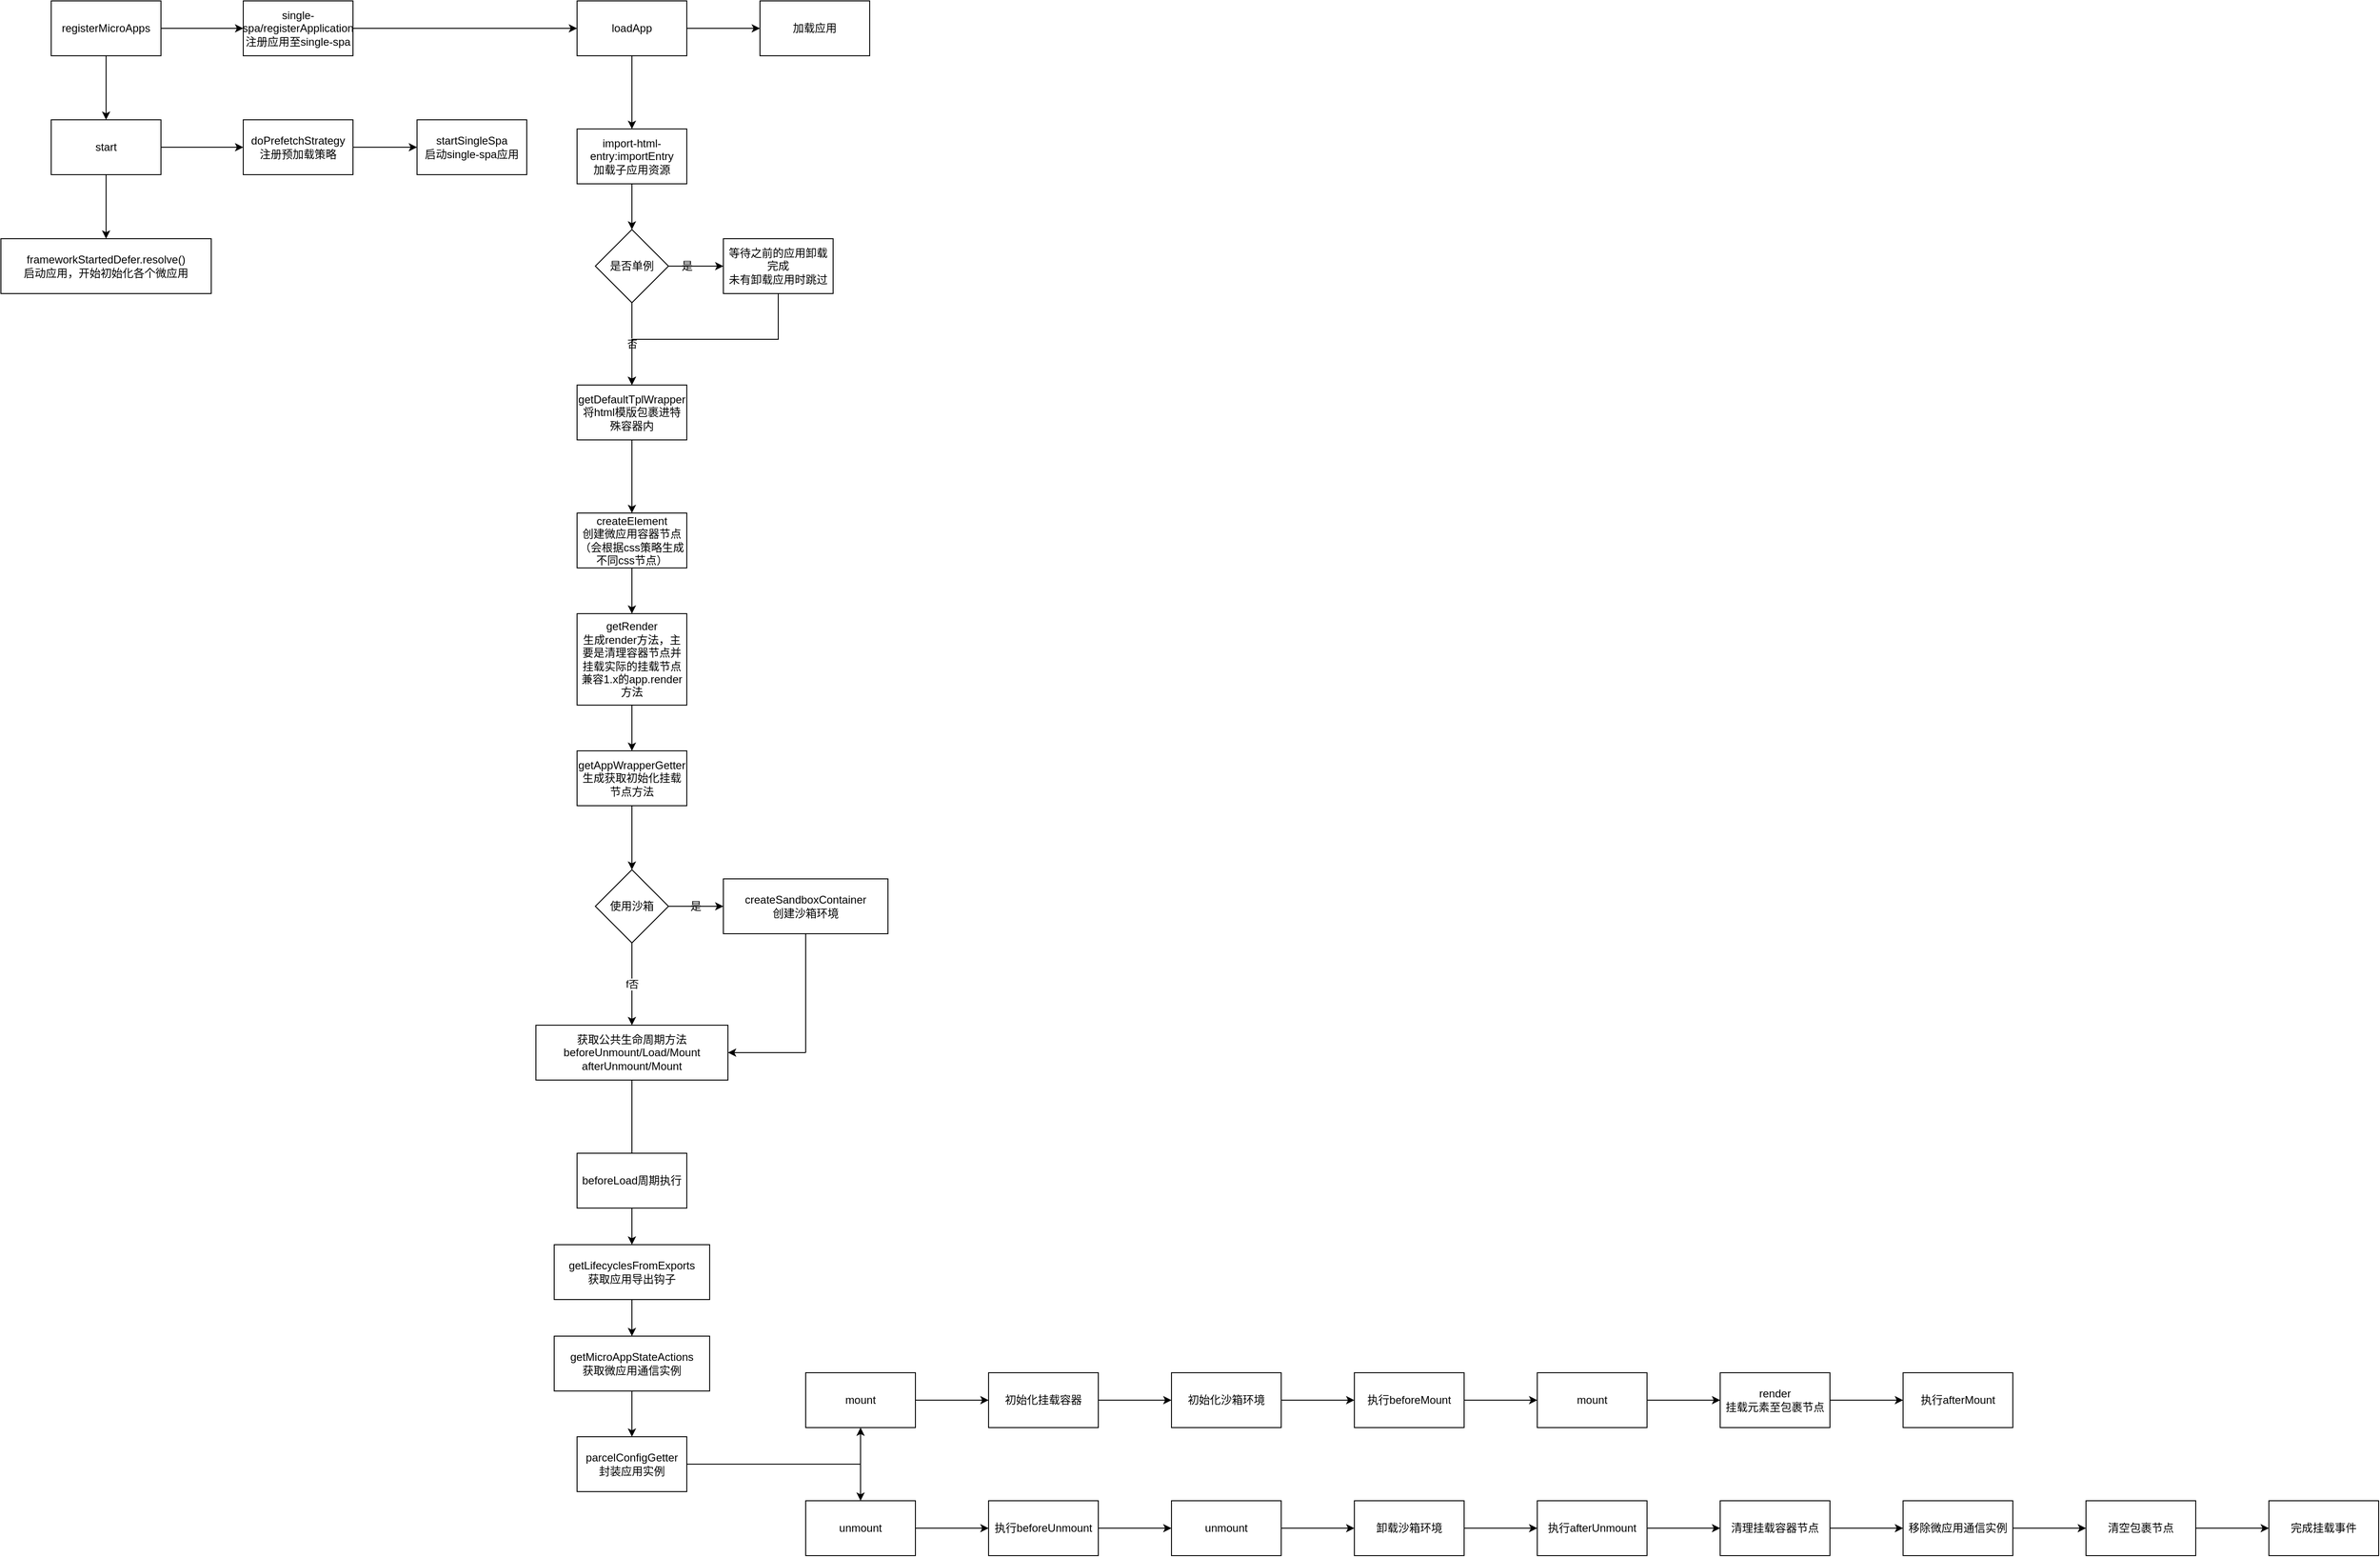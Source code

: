 <mxfile version="14.9.5" type="github">
  <diagram id="eG_54rcrBvrI69rx5YUa" name="Page-1">
    <mxGraphModel dx="2062" dy="1066" grid="1" gridSize="10" guides="1" tooltips="1" connect="1" arrows="1" fold="1" page="1" pageScale="1" pageWidth="1500" pageHeight="2000" math="0" shadow="0">
      <root>
        <mxCell id="0" />
        <mxCell id="1" parent="0" />
        <mxCell id="gHO-nf5wOFHp8qM-bktQ-3" style="edgeStyle=orthogonalEdgeStyle;rounded=0;orthogonalLoop=1;jettySize=auto;html=1;exitX=0.5;exitY=1;exitDx=0;exitDy=0;" parent="1" source="gHO-nf5wOFHp8qM-bktQ-1" target="gHO-nf5wOFHp8qM-bktQ-2" edge="1">
          <mxGeometry relative="1" as="geometry" />
        </mxCell>
        <mxCell id="gHO-nf5wOFHp8qM-bktQ-7" style="edgeStyle=orthogonalEdgeStyle;rounded=0;orthogonalLoop=1;jettySize=auto;html=1;exitX=1;exitY=0.5;exitDx=0;exitDy=0;entryX=0;entryY=0.5;entryDx=0;entryDy=0;" parent="1" source="gHO-nf5wOFHp8qM-bktQ-1" target="gHO-nf5wOFHp8qM-bktQ-6" edge="1">
          <mxGeometry relative="1" as="geometry" />
        </mxCell>
        <mxCell id="gHO-nf5wOFHp8qM-bktQ-1" value="registerMicroApps" style="rounded=0;whiteSpace=wrap;html=1;" parent="1" vertex="1">
          <mxGeometry x="155" y="80" width="120" height="60" as="geometry" />
        </mxCell>
        <mxCell id="gHO-nf5wOFHp8qM-bktQ-5" style="edgeStyle=orthogonalEdgeStyle;rounded=0;orthogonalLoop=1;jettySize=auto;html=1;exitX=1;exitY=0.5;exitDx=0;exitDy=0;entryX=0;entryY=0.5;entryDx=0;entryDy=0;" parent="1" source="gHO-nf5wOFHp8qM-bktQ-2" target="gHO-nf5wOFHp8qM-bktQ-4" edge="1">
          <mxGeometry relative="1" as="geometry" />
        </mxCell>
        <mxCell id="gHO-nf5wOFHp8qM-bktQ-11" style="edgeStyle=orthogonalEdgeStyle;rounded=0;orthogonalLoop=1;jettySize=auto;html=1;exitX=0.5;exitY=1;exitDx=0;exitDy=0;" parent="1" source="gHO-nf5wOFHp8qM-bktQ-2" target="gHO-nf5wOFHp8qM-bktQ-10" edge="1">
          <mxGeometry relative="1" as="geometry" />
        </mxCell>
        <mxCell id="gHO-nf5wOFHp8qM-bktQ-2" value="start" style="rounded=0;whiteSpace=wrap;html=1;" parent="1" vertex="1">
          <mxGeometry x="155" y="210" width="120" height="60" as="geometry" />
        </mxCell>
        <mxCell id="gHO-nf5wOFHp8qM-bktQ-9" style="edgeStyle=orthogonalEdgeStyle;rounded=0;orthogonalLoop=1;jettySize=auto;html=1;exitX=1;exitY=0.5;exitDx=0;exitDy=0;" parent="1" source="gHO-nf5wOFHp8qM-bktQ-4" target="gHO-nf5wOFHp8qM-bktQ-8" edge="1">
          <mxGeometry relative="1" as="geometry" />
        </mxCell>
        <mxCell id="gHO-nf5wOFHp8qM-bktQ-4" value="doPrefetchStrategy&lt;br&gt;注册预加载策略" style="rounded=0;whiteSpace=wrap;html=1;" parent="1" vertex="1">
          <mxGeometry x="365" y="210" width="120" height="60" as="geometry" />
        </mxCell>
        <mxCell id="pf8wN_jui3YV7THaJHcF-3" style="edgeStyle=orthogonalEdgeStyle;rounded=0;orthogonalLoop=1;jettySize=auto;html=1;exitX=1;exitY=0.5;exitDx=0;exitDy=0;entryX=0;entryY=0.5;entryDx=0;entryDy=0;" edge="1" parent="1" source="gHO-nf5wOFHp8qM-bktQ-6" target="pf8wN_jui3YV7THaJHcF-2">
          <mxGeometry relative="1" as="geometry" />
        </mxCell>
        <mxCell id="gHO-nf5wOFHp8qM-bktQ-6" value="single-spa/registerApplication&lt;br&gt;注册应用至single-spa" style="rounded=0;whiteSpace=wrap;html=1;" parent="1" vertex="1">
          <mxGeometry x="365" y="80" width="120" height="60" as="geometry" />
        </mxCell>
        <mxCell id="gHO-nf5wOFHp8qM-bktQ-8" value="startSingleSpa&lt;br&gt;启动single-spa应用" style="rounded=0;whiteSpace=wrap;html=1;" parent="1" vertex="1">
          <mxGeometry x="555" y="210" width="120" height="60" as="geometry" />
        </mxCell>
        <mxCell id="gHO-nf5wOFHp8qM-bktQ-10" value="frameworkStartedDefer.resolve()&lt;br&gt;启动应用，开始初始化各个微应用" style="rounded=0;whiteSpace=wrap;html=1;" parent="1" vertex="1">
          <mxGeometry x="100" y="340" width="230" height="60" as="geometry" />
        </mxCell>
        <mxCell id="pf8wN_jui3YV7THaJHcF-5" value="" style="edgeStyle=orthogonalEdgeStyle;rounded=0;orthogonalLoop=1;jettySize=auto;html=1;" edge="1" parent="1" source="pf8wN_jui3YV7THaJHcF-2" target="pf8wN_jui3YV7THaJHcF-4">
          <mxGeometry relative="1" as="geometry" />
        </mxCell>
        <mxCell id="pf8wN_jui3YV7THaJHcF-7" value="" style="edgeStyle=orthogonalEdgeStyle;rounded=0;orthogonalLoop=1;jettySize=auto;html=1;" edge="1" parent="1" source="pf8wN_jui3YV7THaJHcF-2" target="pf8wN_jui3YV7THaJHcF-6">
          <mxGeometry relative="1" as="geometry" />
        </mxCell>
        <mxCell id="pf8wN_jui3YV7THaJHcF-2" value="loadApp" style="rounded=0;whiteSpace=wrap;html=1;" vertex="1" parent="1">
          <mxGeometry x="730" y="80" width="120" height="60" as="geometry" />
        </mxCell>
        <mxCell id="pf8wN_jui3YV7THaJHcF-4" value="加载应用" style="rounded=0;whiteSpace=wrap;html=1;" vertex="1" parent="1">
          <mxGeometry x="930" y="80" width="120" height="60" as="geometry" />
        </mxCell>
        <mxCell id="pf8wN_jui3YV7THaJHcF-11" value="" style="edgeStyle=orthogonalEdgeStyle;rounded=0;orthogonalLoop=1;jettySize=auto;html=1;" edge="1" parent="1" source="pf8wN_jui3YV7THaJHcF-6" target="pf8wN_jui3YV7THaJHcF-10">
          <mxGeometry relative="1" as="geometry" />
        </mxCell>
        <mxCell id="pf8wN_jui3YV7THaJHcF-6" value="import-html-entry:importEntry&lt;br&gt;加载子应用资源" style="rounded=0;whiteSpace=wrap;html=1;" vertex="1" parent="1">
          <mxGeometry x="730" y="220" width="120" height="60" as="geometry" />
        </mxCell>
        <mxCell id="pf8wN_jui3YV7THaJHcF-13" value="" style="edgeStyle=orthogonalEdgeStyle;rounded=0;orthogonalLoop=1;jettySize=auto;html=1;" edge="1" parent="1" source="pf8wN_jui3YV7THaJHcF-10" target="pf8wN_jui3YV7THaJHcF-12">
          <mxGeometry relative="1" as="geometry" />
        </mxCell>
        <mxCell id="pf8wN_jui3YV7THaJHcF-16" value="否" style="edgeStyle=orthogonalEdgeStyle;rounded=0;orthogonalLoop=1;jettySize=auto;html=1;" edge="1" parent="1" source="pf8wN_jui3YV7THaJHcF-10" target="pf8wN_jui3YV7THaJHcF-15">
          <mxGeometry relative="1" as="geometry">
            <Array as="points">
              <mxPoint x="790" y="440" />
              <mxPoint x="790" y="440" />
            </Array>
          </mxGeometry>
        </mxCell>
        <mxCell id="pf8wN_jui3YV7THaJHcF-10" value="是否单例" style="rhombus;whiteSpace=wrap;html=1;rounded=0;" vertex="1" parent="1">
          <mxGeometry x="750" y="330" width="80" height="80" as="geometry" />
        </mxCell>
        <mxCell id="pf8wN_jui3YV7THaJHcF-17" style="edgeStyle=orthogonalEdgeStyle;rounded=0;orthogonalLoop=1;jettySize=auto;html=1;exitX=0.5;exitY=1;exitDx=0;exitDy=0;" edge="1" parent="1" source="pf8wN_jui3YV7THaJHcF-12" target="pf8wN_jui3YV7THaJHcF-15">
          <mxGeometry relative="1" as="geometry" />
        </mxCell>
        <mxCell id="pf8wN_jui3YV7THaJHcF-12" value="等待之前的应用卸载完成&lt;br&gt;未有卸载应用时跳过" style="whiteSpace=wrap;html=1;rounded=0;" vertex="1" parent="1">
          <mxGeometry x="890" y="340" width="120" height="60" as="geometry" />
        </mxCell>
        <mxCell id="pf8wN_jui3YV7THaJHcF-14" value="是" style="text;html=1;align=center;verticalAlign=middle;resizable=0;points=[];autosize=1;strokeColor=none;" vertex="1" parent="1">
          <mxGeometry x="835" y="360" width="30" height="20" as="geometry" />
        </mxCell>
        <mxCell id="pf8wN_jui3YV7THaJHcF-19" value="" style="edgeStyle=orthogonalEdgeStyle;rounded=0;orthogonalLoop=1;jettySize=auto;html=1;" edge="1" parent="1" source="pf8wN_jui3YV7THaJHcF-15" target="pf8wN_jui3YV7THaJHcF-18">
          <mxGeometry relative="1" as="geometry" />
        </mxCell>
        <mxCell id="pf8wN_jui3YV7THaJHcF-15" value="getDefaultTplWrapper&lt;br&gt;将html模版包裹进特殊容器内" style="whiteSpace=wrap;html=1;rounded=0;" vertex="1" parent="1">
          <mxGeometry x="730" y="500" width="120" height="60" as="geometry" />
        </mxCell>
        <mxCell id="pf8wN_jui3YV7THaJHcF-21" value="" style="edgeStyle=orthogonalEdgeStyle;rounded=0;orthogonalLoop=1;jettySize=auto;html=1;" edge="1" parent="1" source="pf8wN_jui3YV7THaJHcF-18" target="pf8wN_jui3YV7THaJHcF-20">
          <mxGeometry relative="1" as="geometry" />
        </mxCell>
        <mxCell id="pf8wN_jui3YV7THaJHcF-18" value="createElement&lt;br&gt;创建微应用容器节点（会根据css策略生成不同css节点）" style="whiteSpace=wrap;html=1;rounded=0;" vertex="1" parent="1">
          <mxGeometry x="730" y="640" width="120" height="60" as="geometry" />
        </mxCell>
        <mxCell id="pf8wN_jui3YV7THaJHcF-23" value="" style="edgeStyle=orthogonalEdgeStyle;rounded=0;orthogonalLoop=1;jettySize=auto;html=1;" edge="1" parent="1" source="pf8wN_jui3YV7THaJHcF-20" target="pf8wN_jui3YV7THaJHcF-22">
          <mxGeometry relative="1" as="geometry" />
        </mxCell>
        <mxCell id="pf8wN_jui3YV7THaJHcF-20" value="getRender&lt;br&gt;生成render方法，主要是清理容器节点并挂载实际的挂载节点&lt;br&gt;兼容1.x的app.render方法" style="whiteSpace=wrap;html=1;rounded=0;" vertex="1" parent="1">
          <mxGeometry x="730" y="750" width="120" height="100" as="geometry" />
        </mxCell>
        <mxCell id="pf8wN_jui3YV7THaJHcF-25" value="" style="edgeStyle=orthogonalEdgeStyle;rounded=0;orthogonalLoop=1;jettySize=auto;html=1;" edge="1" parent="1" source="pf8wN_jui3YV7THaJHcF-22" target="pf8wN_jui3YV7THaJHcF-24">
          <mxGeometry relative="1" as="geometry" />
        </mxCell>
        <mxCell id="pf8wN_jui3YV7THaJHcF-22" value="getAppWrapperGetter&lt;br&gt;生成获取初始化挂载节点方法" style="whiteSpace=wrap;html=1;rounded=0;" vertex="1" parent="1">
          <mxGeometry x="730" y="900" width="120" height="60" as="geometry" />
        </mxCell>
        <mxCell id="pf8wN_jui3YV7THaJHcF-27" value="" style="edgeStyle=orthogonalEdgeStyle;rounded=0;orthogonalLoop=1;jettySize=auto;html=1;" edge="1" parent="1" source="pf8wN_jui3YV7THaJHcF-24" target="pf8wN_jui3YV7THaJHcF-26">
          <mxGeometry relative="1" as="geometry" />
        </mxCell>
        <mxCell id="pf8wN_jui3YV7THaJHcF-31" value="f否" style="edgeStyle=orthogonalEdgeStyle;rounded=0;orthogonalLoop=1;jettySize=auto;html=1;" edge="1" parent="1" source="pf8wN_jui3YV7THaJHcF-24" target="pf8wN_jui3YV7THaJHcF-30">
          <mxGeometry relative="1" as="geometry" />
        </mxCell>
        <mxCell id="pf8wN_jui3YV7THaJHcF-24" value="使用沙箱" style="rhombus;whiteSpace=wrap;html=1;rounded=0;" vertex="1" parent="1">
          <mxGeometry x="750" y="1030" width="80" height="80" as="geometry" />
        </mxCell>
        <mxCell id="pf8wN_jui3YV7THaJHcF-32" style="edgeStyle=orthogonalEdgeStyle;rounded=0;orthogonalLoop=1;jettySize=auto;html=1;endArrow=none;endFill=0;" edge="1" parent="1" source="pf8wN_jui3YV7THaJHcF-26">
          <mxGeometry relative="1" as="geometry">
            <mxPoint x="980" y="1230" as="targetPoint" />
          </mxGeometry>
        </mxCell>
        <mxCell id="pf8wN_jui3YV7THaJHcF-26" value="createSandboxContainer&lt;br&gt;创建沙箱环境" style="whiteSpace=wrap;html=1;rounded=0;" vertex="1" parent="1">
          <mxGeometry x="890" y="1040" width="180" height="60" as="geometry" />
        </mxCell>
        <mxCell id="pf8wN_jui3YV7THaJHcF-29" value="是" style="text;html=1;strokeColor=none;fillColor=none;align=center;verticalAlign=middle;whiteSpace=wrap;rounded=0;" vertex="1" parent="1">
          <mxGeometry x="840" y="1060" width="40" height="20" as="geometry" />
        </mxCell>
        <mxCell id="pf8wN_jui3YV7THaJHcF-35" value="" style="edgeStyle=orthogonalEdgeStyle;rounded=0;orthogonalLoop=1;jettySize=auto;html=1;endArrow=none;endFill=0;" edge="1" parent="1" source="pf8wN_jui3YV7THaJHcF-30" target="pf8wN_jui3YV7THaJHcF-34">
          <mxGeometry relative="1" as="geometry" />
        </mxCell>
        <mxCell id="pf8wN_jui3YV7THaJHcF-30" value="获取公共生命周期方法&lt;br&gt;beforeUnmount/Load/Mount&lt;br&gt;afterUnmount/Mount" style="whiteSpace=wrap;html=1;rounded=0;" vertex="1" parent="1">
          <mxGeometry x="685" y="1200" width="210" height="60" as="geometry" />
        </mxCell>
        <mxCell id="pf8wN_jui3YV7THaJHcF-33" value="" style="endArrow=classic;html=1;entryX=1;entryY=0.5;entryDx=0;entryDy=0;" edge="1" parent="1" target="pf8wN_jui3YV7THaJHcF-30">
          <mxGeometry width="50" height="50" relative="1" as="geometry">
            <mxPoint x="980" y="1230" as="sourcePoint" />
            <mxPoint x="980" y="1020" as="targetPoint" />
          </mxGeometry>
        </mxCell>
        <mxCell id="pf8wN_jui3YV7THaJHcF-37" value="" style="edgeStyle=orthogonalEdgeStyle;rounded=0;orthogonalLoop=1;jettySize=auto;html=1;endArrow=classic;endFill=1;" edge="1" parent="1" source="pf8wN_jui3YV7THaJHcF-34" target="pf8wN_jui3YV7THaJHcF-36">
          <mxGeometry relative="1" as="geometry" />
        </mxCell>
        <mxCell id="pf8wN_jui3YV7THaJHcF-34" value="beforeLoad周期执行" style="whiteSpace=wrap;html=1;rounded=0;" vertex="1" parent="1">
          <mxGeometry x="730" y="1340" width="120" height="60" as="geometry" />
        </mxCell>
        <mxCell id="pf8wN_jui3YV7THaJHcF-39" value="" style="edgeStyle=orthogonalEdgeStyle;rounded=0;orthogonalLoop=1;jettySize=auto;html=1;endArrow=classic;endFill=1;" edge="1" parent="1" source="pf8wN_jui3YV7THaJHcF-36" target="pf8wN_jui3YV7THaJHcF-38">
          <mxGeometry relative="1" as="geometry" />
        </mxCell>
        <mxCell id="pf8wN_jui3YV7THaJHcF-36" value="getLifecyclesFromExports&lt;br&gt;获取应用导出钩子" style="whiteSpace=wrap;html=1;rounded=0;" vertex="1" parent="1">
          <mxGeometry x="705" y="1440" width="170" height="60" as="geometry" />
        </mxCell>
        <mxCell id="pf8wN_jui3YV7THaJHcF-41" value="" style="edgeStyle=orthogonalEdgeStyle;rounded=0;orthogonalLoop=1;jettySize=auto;html=1;endArrow=classic;endFill=1;" edge="1" parent="1" source="pf8wN_jui3YV7THaJHcF-38" target="pf8wN_jui3YV7THaJHcF-40">
          <mxGeometry relative="1" as="geometry" />
        </mxCell>
        <mxCell id="pf8wN_jui3YV7THaJHcF-38" value="getMicroAppStateActions&lt;br&gt;获取微应用通信实例" style="whiteSpace=wrap;html=1;rounded=0;" vertex="1" parent="1">
          <mxGeometry x="705" y="1540" width="170" height="60" as="geometry" />
        </mxCell>
        <mxCell id="pf8wN_jui3YV7THaJHcF-43" value="" style="edgeStyle=orthogonalEdgeStyle;rounded=0;orthogonalLoop=1;jettySize=auto;html=1;endArrow=classic;endFill=1;" edge="1" parent="1" source="pf8wN_jui3YV7THaJHcF-40" target="pf8wN_jui3YV7THaJHcF-42">
          <mxGeometry relative="1" as="geometry" />
        </mxCell>
        <mxCell id="pf8wN_jui3YV7THaJHcF-45" style="edgeStyle=orthogonalEdgeStyle;rounded=0;orthogonalLoop=1;jettySize=auto;html=1;endArrow=classic;endFill=1;" edge="1" parent="1" source="pf8wN_jui3YV7THaJHcF-40" target="pf8wN_jui3YV7THaJHcF-44">
          <mxGeometry relative="1" as="geometry" />
        </mxCell>
        <mxCell id="pf8wN_jui3YV7THaJHcF-40" value="parcelConfigGetter&lt;br&gt;封装应用实例" style="whiteSpace=wrap;html=1;rounded=0;" vertex="1" parent="1">
          <mxGeometry x="730" y="1650" width="120" height="60" as="geometry" />
        </mxCell>
        <mxCell id="pf8wN_jui3YV7THaJHcF-47" value="" style="edgeStyle=orthogonalEdgeStyle;rounded=0;orthogonalLoop=1;jettySize=auto;html=1;endArrow=classic;endFill=1;" edge="1" parent="1" source="pf8wN_jui3YV7THaJHcF-42" target="pf8wN_jui3YV7THaJHcF-46">
          <mxGeometry relative="1" as="geometry" />
        </mxCell>
        <mxCell id="pf8wN_jui3YV7THaJHcF-42" value="mount" style="whiteSpace=wrap;html=1;rounded=0;" vertex="1" parent="1">
          <mxGeometry x="980" y="1580" width="120" height="60" as="geometry" />
        </mxCell>
        <mxCell id="pf8wN_jui3YV7THaJHcF-49" value="" style="edgeStyle=orthogonalEdgeStyle;rounded=0;orthogonalLoop=1;jettySize=auto;html=1;endArrow=classic;endFill=1;" edge="1" parent="1" source="pf8wN_jui3YV7THaJHcF-44" target="pf8wN_jui3YV7THaJHcF-48">
          <mxGeometry relative="1" as="geometry" />
        </mxCell>
        <mxCell id="pf8wN_jui3YV7THaJHcF-44" value="unmount" style="rounded=0;whiteSpace=wrap;html=1;" vertex="1" parent="1">
          <mxGeometry x="980" y="1720" width="120" height="60" as="geometry" />
        </mxCell>
        <mxCell id="pf8wN_jui3YV7THaJHcF-51" value="" style="edgeStyle=orthogonalEdgeStyle;rounded=0;orthogonalLoop=1;jettySize=auto;html=1;endArrow=classic;endFill=1;" edge="1" parent="1" source="pf8wN_jui3YV7THaJHcF-46" target="pf8wN_jui3YV7THaJHcF-50">
          <mxGeometry relative="1" as="geometry" />
        </mxCell>
        <mxCell id="pf8wN_jui3YV7THaJHcF-46" value="初始化挂载容器" style="whiteSpace=wrap;html=1;rounded=0;" vertex="1" parent="1">
          <mxGeometry x="1180" y="1580" width="120" height="60" as="geometry" />
        </mxCell>
        <mxCell id="pf8wN_jui3YV7THaJHcF-63" value="" style="edgeStyle=orthogonalEdgeStyle;rounded=0;orthogonalLoop=1;jettySize=auto;html=1;endArrow=classic;endFill=1;" edge="1" parent="1" source="pf8wN_jui3YV7THaJHcF-48" target="pf8wN_jui3YV7THaJHcF-62">
          <mxGeometry relative="1" as="geometry" />
        </mxCell>
        <mxCell id="pf8wN_jui3YV7THaJHcF-48" value="执行beforeUnmount" style="whiteSpace=wrap;html=1;rounded=0;" vertex="1" parent="1">
          <mxGeometry x="1180" y="1720" width="120" height="60" as="geometry" />
        </mxCell>
        <mxCell id="pf8wN_jui3YV7THaJHcF-53" value="" style="edgeStyle=orthogonalEdgeStyle;rounded=0;orthogonalLoop=1;jettySize=auto;html=1;endArrow=classic;endFill=1;" edge="1" parent="1" source="pf8wN_jui3YV7THaJHcF-50" target="pf8wN_jui3YV7THaJHcF-52">
          <mxGeometry relative="1" as="geometry" />
        </mxCell>
        <mxCell id="pf8wN_jui3YV7THaJHcF-50" value="初始化沙箱环境" style="whiteSpace=wrap;html=1;rounded=0;" vertex="1" parent="1">
          <mxGeometry x="1380" y="1580" width="120" height="60" as="geometry" />
        </mxCell>
        <mxCell id="pf8wN_jui3YV7THaJHcF-55" value="" style="edgeStyle=orthogonalEdgeStyle;rounded=0;orthogonalLoop=1;jettySize=auto;html=1;endArrow=classic;endFill=1;" edge="1" parent="1" source="pf8wN_jui3YV7THaJHcF-52" target="pf8wN_jui3YV7THaJHcF-54">
          <mxGeometry relative="1" as="geometry" />
        </mxCell>
        <mxCell id="pf8wN_jui3YV7THaJHcF-52" value="执行beforeMount" style="whiteSpace=wrap;html=1;rounded=0;" vertex="1" parent="1">
          <mxGeometry x="1580" y="1580" width="120" height="60" as="geometry" />
        </mxCell>
        <mxCell id="pf8wN_jui3YV7THaJHcF-57" value="" style="edgeStyle=orthogonalEdgeStyle;rounded=0;orthogonalLoop=1;jettySize=auto;html=1;endArrow=classic;endFill=1;" edge="1" parent="1" source="pf8wN_jui3YV7THaJHcF-54" target="pf8wN_jui3YV7THaJHcF-56">
          <mxGeometry relative="1" as="geometry" />
        </mxCell>
        <mxCell id="pf8wN_jui3YV7THaJHcF-54" value="mount" style="whiteSpace=wrap;html=1;rounded=0;" vertex="1" parent="1">
          <mxGeometry x="1780" y="1580" width="120" height="60" as="geometry" />
        </mxCell>
        <mxCell id="pf8wN_jui3YV7THaJHcF-59" value="" style="edgeStyle=orthogonalEdgeStyle;rounded=0;orthogonalLoop=1;jettySize=auto;html=1;endArrow=classic;endFill=1;" edge="1" parent="1" source="pf8wN_jui3YV7THaJHcF-56" target="pf8wN_jui3YV7THaJHcF-58">
          <mxGeometry relative="1" as="geometry" />
        </mxCell>
        <mxCell id="pf8wN_jui3YV7THaJHcF-56" value="render&lt;br&gt;挂载元素至包裹节点" style="whiteSpace=wrap;html=1;rounded=0;" vertex="1" parent="1">
          <mxGeometry x="1980" y="1580" width="120" height="60" as="geometry" />
        </mxCell>
        <mxCell id="pf8wN_jui3YV7THaJHcF-58" value="执行afterMount" style="whiteSpace=wrap;html=1;rounded=0;" vertex="1" parent="1">
          <mxGeometry x="2180" y="1580" width="120" height="60" as="geometry" />
        </mxCell>
        <mxCell id="pf8wN_jui3YV7THaJHcF-65" value="" style="edgeStyle=orthogonalEdgeStyle;rounded=0;orthogonalLoop=1;jettySize=auto;html=1;endArrow=classic;endFill=1;" edge="1" parent="1" source="pf8wN_jui3YV7THaJHcF-62" target="pf8wN_jui3YV7THaJHcF-64">
          <mxGeometry relative="1" as="geometry" />
        </mxCell>
        <mxCell id="pf8wN_jui3YV7THaJHcF-62" value="unmount" style="whiteSpace=wrap;html=1;rounded=0;" vertex="1" parent="1">
          <mxGeometry x="1380" y="1720" width="120" height="60" as="geometry" />
        </mxCell>
        <mxCell id="pf8wN_jui3YV7THaJHcF-67" value="" style="edgeStyle=orthogonalEdgeStyle;rounded=0;orthogonalLoop=1;jettySize=auto;html=1;endArrow=classic;endFill=1;" edge="1" parent="1" source="pf8wN_jui3YV7THaJHcF-64" target="pf8wN_jui3YV7THaJHcF-66">
          <mxGeometry relative="1" as="geometry" />
        </mxCell>
        <mxCell id="pf8wN_jui3YV7THaJHcF-64" value="卸载沙箱环境" style="whiteSpace=wrap;html=1;rounded=0;" vertex="1" parent="1">
          <mxGeometry x="1580" y="1720" width="120" height="60" as="geometry" />
        </mxCell>
        <mxCell id="pf8wN_jui3YV7THaJHcF-69" value="" style="edgeStyle=orthogonalEdgeStyle;rounded=0;orthogonalLoop=1;jettySize=auto;html=1;endArrow=classic;endFill=1;" edge="1" parent="1" source="pf8wN_jui3YV7THaJHcF-66" target="pf8wN_jui3YV7THaJHcF-68">
          <mxGeometry relative="1" as="geometry" />
        </mxCell>
        <mxCell id="pf8wN_jui3YV7THaJHcF-66" value="执行afterUnmount" style="whiteSpace=wrap;html=1;rounded=0;" vertex="1" parent="1">
          <mxGeometry x="1780" y="1720" width="120" height="60" as="geometry" />
        </mxCell>
        <mxCell id="pf8wN_jui3YV7THaJHcF-71" value="" style="edgeStyle=orthogonalEdgeStyle;rounded=0;orthogonalLoop=1;jettySize=auto;html=1;endArrow=classic;endFill=1;" edge="1" parent="1" source="pf8wN_jui3YV7THaJHcF-68" target="pf8wN_jui3YV7THaJHcF-70">
          <mxGeometry relative="1" as="geometry" />
        </mxCell>
        <mxCell id="pf8wN_jui3YV7THaJHcF-68" value="清理挂载容器节点" style="whiteSpace=wrap;html=1;rounded=0;" vertex="1" parent="1">
          <mxGeometry x="1980" y="1720" width="120" height="60" as="geometry" />
        </mxCell>
        <mxCell id="pf8wN_jui3YV7THaJHcF-73" value="" style="edgeStyle=orthogonalEdgeStyle;rounded=0;orthogonalLoop=1;jettySize=auto;html=1;endArrow=classic;endFill=1;" edge="1" parent="1" source="pf8wN_jui3YV7THaJHcF-70" target="pf8wN_jui3YV7THaJHcF-72">
          <mxGeometry relative="1" as="geometry" />
        </mxCell>
        <mxCell id="pf8wN_jui3YV7THaJHcF-70" value="移除微应用通信实例" style="whiteSpace=wrap;html=1;rounded=0;" vertex="1" parent="1">
          <mxGeometry x="2180" y="1720" width="120" height="60" as="geometry" />
        </mxCell>
        <mxCell id="pf8wN_jui3YV7THaJHcF-75" value="" style="edgeStyle=orthogonalEdgeStyle;rounded=0;orthogonalLoop=1;jettySize=auto;html=1;endArrow=classic;endFill=1;" edge="1" parent="1" source="pf8wN_jui3YV7THaJHcF-72" target="pf8wN_jui3YV7THaJHcF-74">
          <mxGeometry relative="1" as="geometry" />
        </mxCell>
        <mxCell id="pf8wN_jui3YV7THaJHcF-72" value="清空包裹节点" style="whiteSpace=wrap;html=1;rounded=0;" vertex="1" parent="1">
          <mxGeometry x="2380" y="1720" width="120" height="60" as="geometry" />
        </mxCell>
        <mxCell id="pf8wN_jui3YV7THaJHcF-74" value="完成挂载事件" style="whiteSpace=wrap;html=1;rounded=0;" vertex="1" parent="1">
          <mxGeometry x="2580" y="1720" width="120" height="60" as="geometry" />
        </mxCell>
      </root>
    </mxGraphModel>
  </diagram>
</mxfile>
